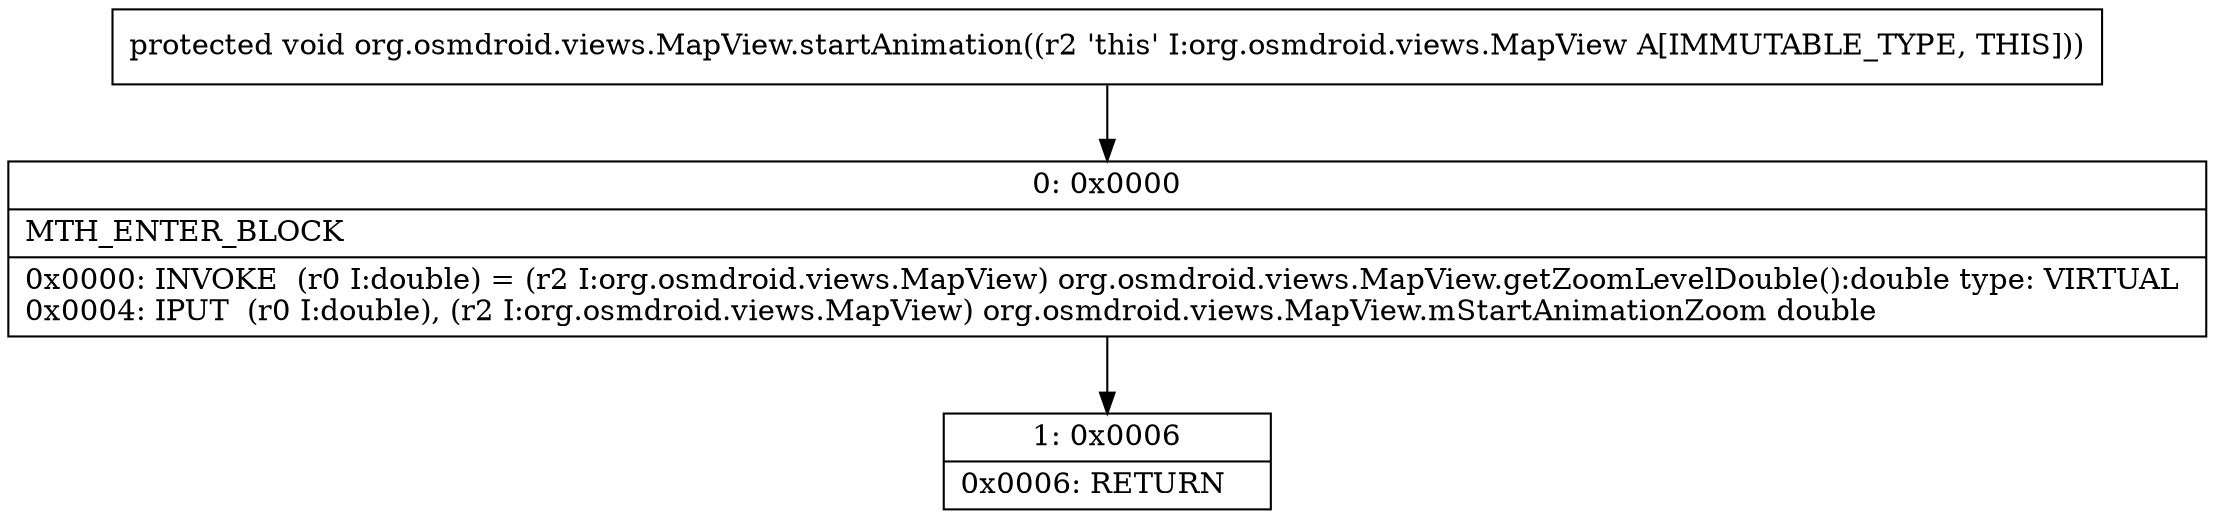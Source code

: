 digraph "CFG fororg.osmdroid.views.MapView.startAnimation()V" {
Node_0 [shape=record,label="{0\:\ 0x0000|MTH_ENTER_BLOCK\l|0x0000: INVOKE  (r0 I:double) = (r2 I:org.osmdroid.views.MapView) org.osmdroid.views.MapView.getZoomLevelDouble():double type: VIRTUAL \l0x0004: IPUT  (r0 I:double), (r2 I:org.osmdroid.views.MapView) org.osmdroid.views.MapView.mStartAnimationZoom double \l}"];
Node_1 [shape=record,label="{1\:\ 0x0006|0x0006: RETURN   \l}"];
MethodNode[shape=record,label="{protected void org.osmdroid.views.MapView.startAnimation((r2 'this' I:org.osmdroid.views.MapView A[IMMUTABLE_TYPE, THIS])) }"];
MethodNode -> Node_0;
Node_0 -> Node_1;
}

